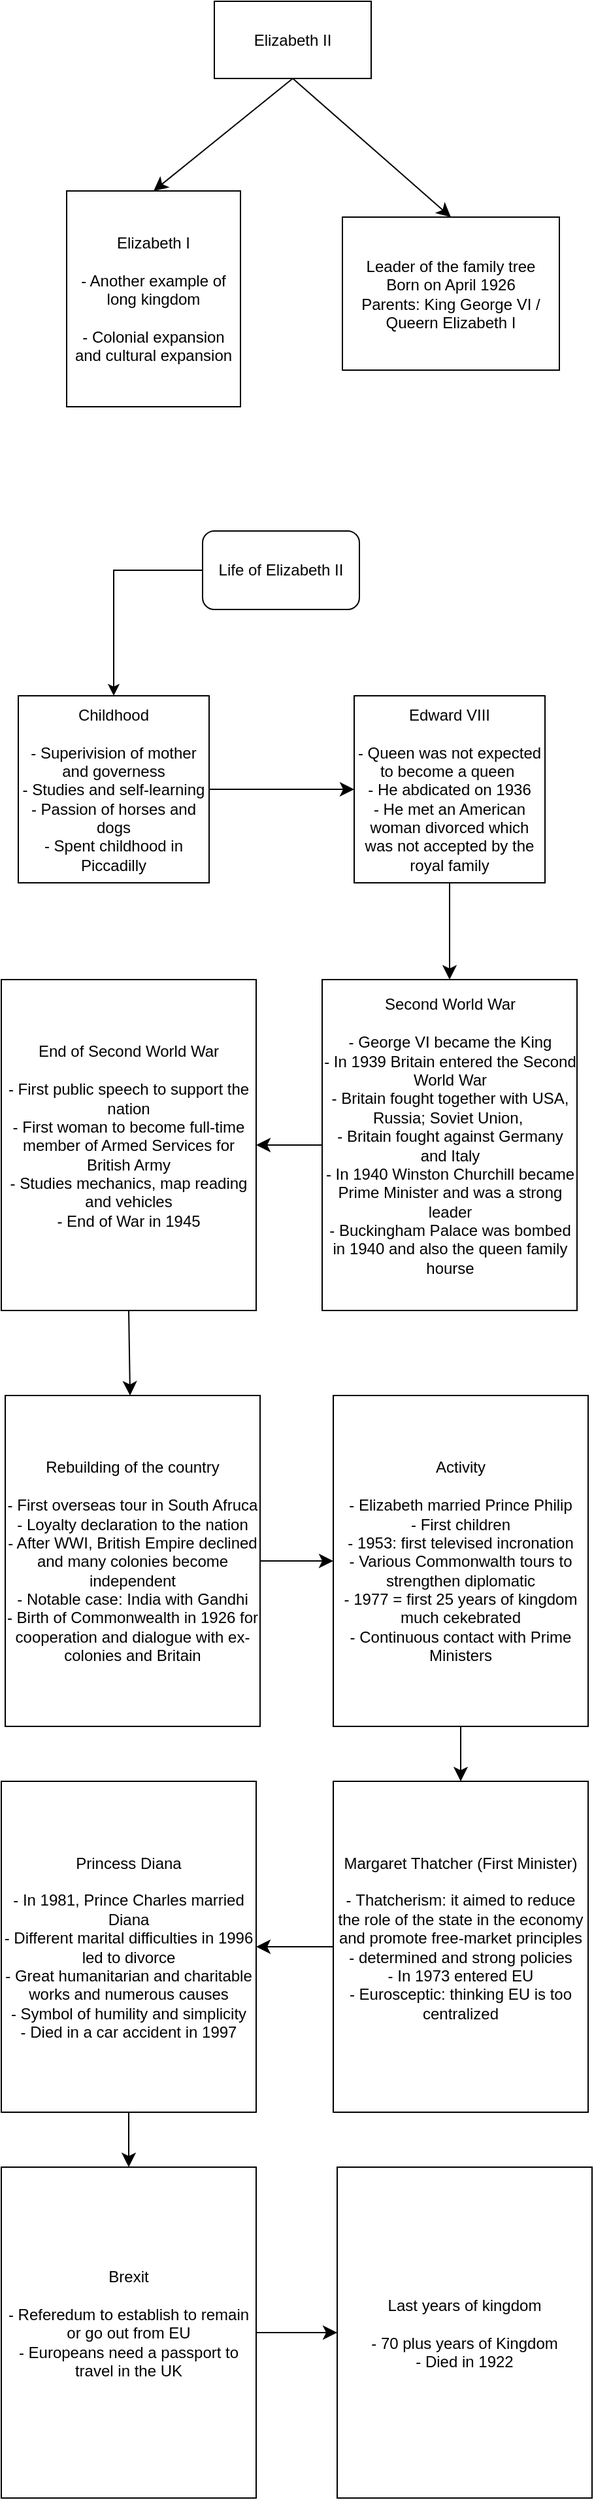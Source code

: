 <mxfile version="24.0.0" type="device">
  <diagram name="All slides" id="Rsa70eMvFUddZz7jIkwE">
    <mxGraphModel dx="797" dy="351" grid="0" gridSize="10" guides="1" tooltips="1" connect="1" arrows="1" fold="1" page="0" pageScale="1" pageWidth="827" pageHeight="1169" math="0" shadow="0">
      <root>
        <mxCell id="0" />
        <mxCell id="1" parent="0" />
        <mxCell id="jqlfREC7a0ysGZMhI8w4-4" style="edgeStyle=none;curved=1;rounded=0;orthogonalLoop=1;jettySize=auto;html=1;exitX=0.5;exitY=1;exitDx=0;exitDy=0;entryX=0.5;entryY=0;entryDx=0;entryDy=0;fontSize=12;startSize=8;endSize=8;" parent="1" source="jqlfREC7a0ysGZMhI8w4-2" target="jqlfREC7a0ysGZMhI8w4-3" edge="1">
          <mxGeometry relative="1" as="geometry" />
        </mxCell>
        <mxCell id="jqlfREC7a0ysGZMhI8w4-6" style="edgeStyle=none;curved=1;rounded=0;orthogonalLoop=1;jettySize=auto;html=1;exitX=0.5;exitY=1;exitDx=0;exitDy=0;entryX=0.5;entryY=0;entryDx=0;entryDy=0;fontSize=12;startSize=8;endSize=8;" parent="1" source="jqlfREC7a0ysGZMhI8w4-2" target="jqlfREC7a0ysGZMhI8w4-5" edge="1">
          <mxGeometry relative="1" as="geometry" />
        </mxCell>
        <mxCell id="jqlfREC7a0ysGZMhI8w4-2" value="Elizabeth II" style="rounded=0;whiteSpace=wrap;html=1;" parent="1" vertex="1">
          <mxGeometry x="164" y="32" width="120" height="59" as="geometry" />
        </mxCell>
        <mxCell id="jqlfREC7a0ysGZMhI8w4-3" value="Elizabeth I&lt;br&gt;&lt;br&gt;- Another example of long kingdom&lt;br&gt;&lt;br&gt;- Colonial expansion and cultural expansion" style="rounded=0;whiteSpace=wrap;html=1;" parent="1" vertex="1">
          <mxGeometry x="51" y="177" width="133" height="165" as="geometry" />
        </mxCell>
        <mxCell id="jqlfREC7a0ysGZMhI8w4-5" value="Leader of the family tree&lt;br&gt;Born on April 1926&lt;br&gt;Parents: King George VI / Queern Elizabeth I" style="rounded=0;whiteSpace=wrap;html=1;" parent="1" vertex="1">
          <mxGeometry x="262" y="197" width="166" height="117" as="geometry" />
        </mxCell>
        <mxCell id="jqlfREC7a0ysGZMhI8w4-10" style="edgeStyle=none;curved=1;rounded=0;orthogonalLoop=1;jettySize=auto;html=1;exitX=1;exitY=0.5;exitDx=0;exitDy=0;entryX=0;entryY=0.5;entryDx=0;entryDy=0;fontSize=12;startSize=8;endSize=8;" parent="1" source="jqlfREC7a0ysGZMhI8w4-7" target="jqlfREC7a0ysGZMhI8w4-9" edge="1">
          <mxGeometry relative="1" as="geometry" />
        </mxCell>
        <mxCell id="jqlfREC7a0ysGZMhI8w4-7" value="Childhood&lt;br&gt;&lt;br&gt;- Superivision of mother and governess&lt;br&gt;- Studies and self-learning&lt;br&gt;- Passion of horses and dogs&lt;br&gt;- Spent childhood in Piccadilly" style="rounded=0;whiteSpace=wrap;html=1;" parent="1" vertex="1">
          <mxGeometry x="14" y="563" width="146" height="143" as="geometry" />
        </mxCell>
        <mxCell id="jqlfREC7a0ysGZMhI8w4-12" style="edgeStyle=none;curved=1;rounded=0;orthogonalLoop=1;jettySize=auto;html=1;exitX=0.5;exitY=1;exitDx=0;exitDy=0;fontSize=12;startSize=8;endSize=8;" parent="1" source="jqlfREC7a0ysGZMhI8w4-9" target="jqlfREC7a0ysGZMhI8w4-11" edge="1">
          <mxGeometry relative="1" as="geometry" />
        </mxCell>
        <mxCell id="jqlfREC7a0ysGZMhI8w4-9" value="Edward VIII&lt;br&gt;&lt;br&gt;- Queen was not expected to become a queen&amp;nbsp;&lt;br&gt;- He abdicated on 1936&lt;br&gt;- He met an American woman divorced which was not accepted by the royal family" style="rounded=0;whiteSpace=wrap;html=1;" parent="1" vertex="1">
          <mxGeometry x="271" y="563" width="146" height="143" as="geometry" />
        </mxCell>
        <mxCell id="jqlfREC7a0ysGZMhI8w4-14" style="edgeStyle=none;curved=1;rounded=0;orthogonalLoop=1;jettySize=auto;html=1;exitX=0;exitY=0.5;exitDx=0;exitDy=0;fontSize=12;startSize=8;endSize=8;" parent="1" source="jqlfREC7a0ysGZMhI8w4-11" target="jqlfREC7a0ysGZMhI8w4-13" edge="1">
          <mxGeometry relative="1" as="geometry" />
        </mxCell>
        <mxCell id="jqlfREC7a0ysGZMhI8w4-11" value="Second World War&lt;br&gt;&lt;br&gt;- George VI became the King&lt;br&gt;- In 1939 Britain entered the Second World War&lt;br&gt;- Britain fought together with USA, Russia; Soviet Union,&amp;nbsp;&lt;br&gt;- Britain fought against Germany and Italy&lt;br&gt;- In 1940 Winston Churchill became Prime Minister and was a strong leader&lt;br&gt;- Buckingham Palace was bombed in 1940 and also the queen family hourse&lt;div&gt;&lt;br/&gt;&lt;/div&gt;" style="rounded=0;whiteSpace=wrap;html=1;" parent="1" vertex="1">
          <mxGeometry x="246.5" y="780" width="195" height="253" as="geometry" />
        </mxCell>
        <mxCell id="jqlfREC7a0ysGZMhI8w4-16" style="edgeStyle=none;curved=1;rounded=0;orthogonalLoop=1;jettySize=auto;html=1;exitX=0.5;exitY=1;exitDx=0;exitDy=0;fontSize=12;startSize=8;endSize=8;" parent="1" source="jqlfREC7a0ysGZMhI8w4-13" target="jqlfREC7a0ysGZMhI8w4-15" edge="1">
          <mxGeometry relative="1" as="geometry" />
        </mxCell>
        <mxCell id="jqlfREC7a0ysGZMhI8w4-13" value="End of Second World War&lt;br&gt;&lt;br&gt;- First public speech to support the nation&lt;br&gt;- First woman to become full-time member of Armed Services for British Army&lt;br&gt;- Studies mechanics, map reading and vehicles&lt;br&gt;- End of War in 1945&lt;div&gt;&lt;br/&gt;&lt;/div&gt;" style="rounded=0;whiteSpace=wrap;html=1;" parent="1" vertex="1">
          <mxGeometry x="1" y="780" width="195" height="253" as="geometry" />
        </mxCell>
        <mxCell id="jqlfREC7a0ysGZMhI8w4-20" style="edgeStyle=none;curved=1;rounded=0;orthogonalLoop=1;jettySize=auto;html=1;exitX=1;exitY=0.5;exitDx=0;exitDy=0;fontSize=12;startSize=8;endSize=8;" parent="1" source="jqlfREC7a0ysGZMhI8w4-15" target="jqlfREC7a0ysGZMhI8w4-18" edge="1">
          <mxGeometry relative="1" as="geometry" />
        </mxCell>
        <mxCell id="jqlfREC7a0ysGZMhI8w4-15" value="Rebuilding of the country&lt;br&gt;&lt;br&gt;- First overseas tour in South Afruca&lt;br&gt;- Loyalty declaration to the nation&lt;br&gt;- After WWI, British Empire declined and many colonies become independent&lt;br&gt;- Notable case: India with Gandhi&lt;br&gt;&lt;div&gt;- Birth of Commonwealth in 1926 for cooperation and dialogue with ex-colonies and Britain&lt;br&gt;&lt;/div&gt;" style="rounded=0;whiteSpace=wrap;html=1;" parent="1" vertex="1">
          <mxGeometry x="4" y="1098" width="195" height="253" as="geometry" />
        </mxCell>
        <mxCell id="jqlfREC7a0ysGZMhI8w4-24" style="edgeStyle=none;curved=1;rounded=0;orthogonalLoop=1;jettySize=auto;html=1;exitX=0.5;exitY=1;exitDx=0;exitDy=0;entryX=0.5;entryY=0;entryDx=0;entryDy=0;fontSize=12;startSize=8;endSize=8;" parent="1" source="jqlfREC7a0ysGZMhI8w4-18" target="jqlfREC7a0ysGZMhI8w4-21" edge="1">
          <mxGeometry relative="1" as="geometry" />
        </mxCell>
        <mxCell id="jqlfREC7a0ysGZMhI8w4-18" value="Activity&lt;br&gt;&lt;br&gt;- Elizabeth married Prince Philip&lt;br&gt;- First children&lt;br&gt;- 1953: first televised incronation&lt;div&gt;- Various Commonwalth tours to strengthen diplomatic&lt;br&gt;- 1977 = first 25 years of kingdom much cekebrated&lt;br&gt;- Continuous contact with Prime Ministers&lt;/div&gt;" style="rounded=0;whiteSpace=wrap;html=1;" parent="1" vertex="1">
          <mxGeometry x="255" y="1098" width="195" height="253" as="geometry" />
        </mxCell>
        <mxCell id="jqlfREC7a0ysGZMhI8w4-23" style="edgeStyle=none;curved=1;rounded=0;orthogonalLoop=1;jettySize=auto;html=1;exitX=0;exitY=0.5;exitDx=0;exitDy=0;entryX=1;entryY=0.5;entryDx=0;entryDy=0;fontSize=12;startSize=8;endSize=8;" parent="1" source="jqlfREC7a0ysGZMhI8w4-21" target="jqlfREC7a0ysGZMhI8w4-22" edge="1">
          <mxGeometry relative="1" as="geometry" />
        </mxCell>
        <mxCell id="jqlfREC7a0ysGZMhI8w4-21" value="Margaret Thatcher (First Minister)&lt;br&gt;&lt;br&gt;-&amp;nbsp;Thatcherism: it aimed to reduce the role of the state in the economy and promote free-market principles&lt;br&gt;- determined and strong policies&lt;br&gt;- In 1973 entered EU&lt;br&gt;- Eurosceptic: thinking EU is too centralized&lt;div&gt;&lt;br&gt;&lt;/div&gt;" style="rounded=0;whiteSpace=wrap;html=1;" parent="1" vertex="1">
          <mxGeometry x="255" y="1393" width="195" height="253" as="geometry" />
        </mxCell>
        <mxCell id="jqlfREC7a0ysGZMhI8w4-26" style="edgeStyle=none;curved=1;rounded=0;orthogonalLoop=1;jettySize=auto;html=1;exitX=0.5;exitY=1;exitDx=0;exitDy=0;entryX=0.5;entryY=0;entryDx=0;entryDy=0;fontSize=12;startSize=8;endSize=8;" parent="1" source="jqlfREC7a0ysGZMhI8w4-22" target="jqlfREC7a0ysGZMhI8w4-25" edge="1">
          <mxGeometry relative="1" as="geometry" />
        </mxCell>
        <mxCell id="jqlfREC7a0ysGZMhI8w4-22" value="Princess Diana&lt;br&gt;&lt;br&gt;- In 1981, Prince Charles married Diana&lt;br&gt;- Different marital difficulties in 1996 led to divorce&lt;div&gt;- Great humanitarian and charitable works and numerous causes&lt;br&gt;- Symbol of humility and simplicity&lt;br&gt;- Died in a car accident in 1997&lt;/div&gt;" style="rounded=0;whiteSpace=wrap;html=1;" parent="1" vertex="1">
          <mxGeometry x="1" y="1393" width="195" height="253" as="geometry" />
        </mxCell>
        <mxCell id="jqlfREC7a0ysGZMhI8w4-28" style="edgeStyle=none;curved=1;rounded=0;orthogonalLoop=1;jettySize=auto;html=1;exitX=1;exitY=0.5;exitDx=0;exitDy=0;entryX=0;entryY=0.5;entryDx=0;entryDy=0;fontSize=12;startSize=8;endSize=8;" parent="1" source="jqlfREC7a0ysGZMhI8w4-25" target="jqlfREC7a0ysGZMhI8w4-27" edge="1">
          <mxGeometry relative="1" as="geometry" />
        </mxCell>
        <mxCell id="jqlfREC7a0ysGZMhI8w4-25" value="Brexit&lt;br&gt;&lt;br&gt;- Referedum to establish to remain or go out from EU&lt;br&gt;- Europeans need a passport to travel in the UK&lt;div&gt;&lt;br/&gt;&lt;/div&gt;" style="rounded=0;whiteSpace=wrap;html=1;" parent="1" vertex="1">
          <mxGeometry x="1" y="1688" width="195" height="253" as="geometry" />
        </mxCell>
        <mxCell id="jqlfREC7a0ysGZMhI8w4-27" value="Last years of kingdom&lt;br&gt;&lt;br&gt;- 70 plus years of Kingdom&lt;div&gt;- Died in 1922&lt;/div&gt;" style="rounded=0;whiteSpace=wrap;html=1;" parent="1" vertex="1">
          <mxGeometry x="258" y="1688" width="195" height="253" as="geometry" />
        </mxCell>
        <mxCell id="iLyd31JvmA2tY6w-PE82-3" style="edgeStyle=orthogonalEdgeStyle;rounded=0;orthogonalLoop=1;jettySize=auto;html=1;exitX=0;exitY=0.5;exitDx=0;exitDy=0;entryX=0.5;entryY=0;entryDx=0;entryDy=0;" edge="1" parent="1" source="iLyd31JvmA2tY6w-PE82-2" target="jqlfREC7a0ysGZMhI8w4-7">
          <mxGeometry relative="1" as="geometry" />
        </mxCell>
        <mxCell id="iLyd31JvmA2tY6w-PE82-2" value="Life of Elizabeth II" style="rounded=1;whiteSpace=wrap;html=1;" vertex="1" parent="1">
          <mxGeometry x="155" y="437" width="120" height="60" as="geometry" />
        </mxCell>
      </root>
    </mxGraphModel>
  </diagram>
</mxfile>
